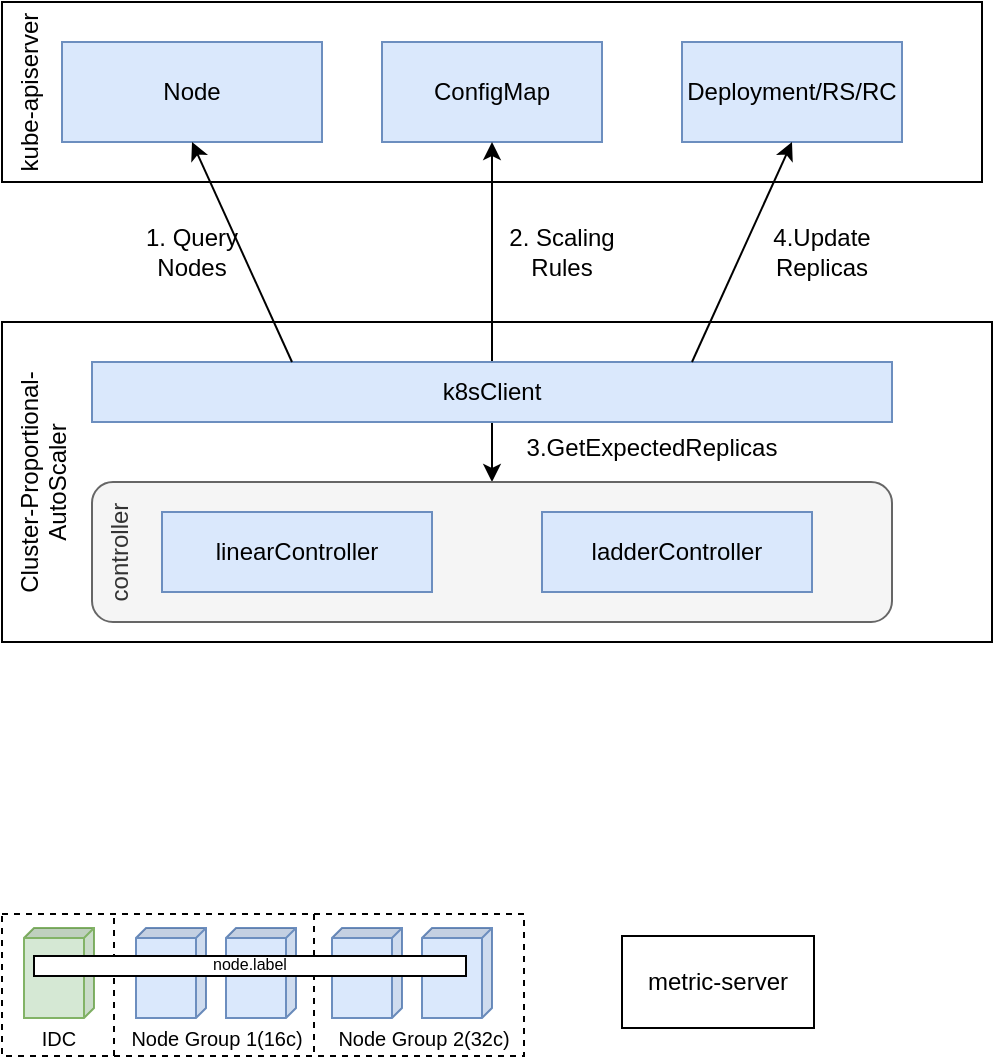 <mxfile version="24.7.16">
  <diagram name="第 1 页" id="F5VYigaGw1SXEJX05_Oq">
    <mxGraphModel dx="766" dy="365" grid="0" gridSize="10" guides="1" tooltips="1" connect="1" arrows="1" fold="1" page="1" pageScale="1" pageWidth="827" pageHeight="1169" math="0" shadow="0">
      <root>
        <mxCell id="0" />
        <mxCell id="1" parent="0" />
        <mxCell id="aSUJhLrz8YBLQvyZwgPZ-1" value="kube-apiserver" style="rounded=0;whiteSpace=wrap;html=1;horizontal=0;verticalAlign=top;" parent="1" vertex="1">
          <mxGeometry x="120" y="240" width="490" height="90" as="geometry" />
        </mxCell>
        <mxCell id="aSUJhLrz8YBLQvyZwgPZ-2" value="ConfigMap" style="rounded=0;whiteSpace=wrap;html=1;fillColor=#dae8fc;strokeColor=#6c8ebf;" parent="1" vertex="1">
          <mxGeometry x="310" y="260" width="110" height="50" as="geometry" />
        </mxCell>
        <mxCell id="aSUJhLrz8YBLQvyZwgPZ-3" value="Node" style="rounded=0;whiteSpace=wrap;html=1;fillColor=#dae8fc;strokeColor=#6c8ebf;" parent="1" vertex="1">
          <mxGeometry x="150" y="260" width="130" height="50" as="geometry" />
        </mxCell>
        <mxCell id="aSUJhLrz8YBLQvyZwgPZ-4" value="Deployment/RS/RC" style="rounded=0;whiteSpace=wrap;html=1;fillColor=#dae8fc;strokeColor=#6c8ebf;" parent="1" vertex="1">
          <mxGeometry x="460" y="260" width="110" height="50" as="geometry" />
        </mxCell>
        <mxCell id="aSUJhLrz8YBLQvyZwgPZ-5" value="Cluster-Proportional-AutoScaler" style="rounded=1;whiteSpace=wrap;html=1;horizontal=0;verticalAlign=top;arcSize=0;" parent="1" vertex="1">
          <mxGeometry x="120" y="400" width="495" height="160" as="geometry" />
        </mxCell>
        <mxCell id="aSUJhLrz8YBLQvyZwgPZ-7" value="1. Query Nodes" style="text;html=1;align=center;verticalAlign=middle;whiteSpace=wrap;rounded=0;" parent="1" vertex="1">
          <mxGeometry x="190" y="350" width="50" height="30" as="geometry" />
        </mxCell>
        <mxCell id="aSUJhLrz8YBLQvyZwgPZ-8" value="" style="rounded=0;orthogonalLoop=1;jettySize=auto;html=1;entryX=0.5;entryY=1;entryDx=0;entryDy=0;exitX=0.5;exitY=0;exitDx=0;exitDy=0;" parent="1" source="aSUJhLrz8YBLQvyZwgPZ-10" target="aSUJhLrz8YBLQvyZwgPZ-2" edge="1">
          <mxGeometry relative="1" as="geometry">
            <mxPoint x="260" y="410" as="sourcePoint" />
            <mxPoint x="225" y="320" as="targetPoint" />
          </mxGeometry>
        </mxCell>
        <mxCell id="aSUJhLrz8YBLQvyZwgPZ-9" value="2. Scaling Rules" style="text;html=1;align=center;verticalAlign=middle;whiteSpace=wrap;rounded=0;" parent="1" vertex="1">
          <mxGeometry x="365" y="350" width="70" height="30" as="geometry" />
        </mxCell>
        <mxCell id="aSUJhLrz8YBLQvyZwgPZ-20" value="" style="rounded=0;orthogonalLoop=1;jettySize=auto;html=1;entryX=0.5;entryY=0;entryDx=0;entryDy=0;" parent="1" source="aSUJhLrz8YBLQvyZwgPZ-10" target="aSUJhLrz8YBLQvyZwgPZ-14" edge="1">
          <mxGeometry relative="1" as="geometry" />
        </mxCell>
        <mxCell id="aSUJhLrz8YBLQvyZwgPZ-10" value="k8sC&lt;span style=&quot;background-color: initial;&quot;&gt;lient&lt;/span&gt;" style="rounded=0;whiteSpace=wrap;html=1;fillColor=#dae8fc;strokeColor=#6c8ebf;" parent="1" vertex="1">
          <mxGeometry x="165" y="420" width="400" height="30" as="geometry" />
        </mxCell>
        <mxCell id="aSUJhLrz8YBLQvyZwgPZ-6" value="" style="rounded=0;orthogonalLoop=1;jettySize=auto;html=1;entryX=0.5;entryY=1;entryDx=0;entryDy=0;exitX=0.25;exitY=0;exitDx=0;exitDy=0;" parent="1" source="aSUJhLrz8YBLQvyZwgPZ-10" target="aSUJhLrz8YBLQvyZwgPZ-3" edge="1">
          <mxGeometry relative="1" as="geometry" />
        </mxCell>
        <mxCell id="aSUJhLrz8YBLQvyZwgPZ-14" value="controller" style="rounded=1;whiteSpace=wrap;html=1;horizontal=0;verticalAlign=top;fillColor=#f5f5f5;fontColor=#333333;strokeColor=#666666;" parent="1" vertex="1">
          <mxGeometry x="165" y="480" width="400" height="70" as="geometry" />
        </mxCell>
        <mxCell id="aSUJhLrz8YBLQvyZwgPZ-11" value="linearController" style="rounded=0;whiteSpace=wrap;html=1;fillColor=#dae8fc;strokeColor=#6c8ebf;" parent="1" vertex="1">
          <mxGeometry x="200" y="495" width="135" height="40" as="geometry" />
        </mxCell>
        <mxCell id="aSUJhLrz8YBLQvyZwgPZ-12" value="ladderController" style="rounded=0;whiteSpace=wrap;html=1;fillColor=#dae8fc;strokeColor=#6c8ebf;" parent="1" vertex="1">
          <mxGeometry x="390" y="495" width="135" height="40" as="geometry" />
        </mxCell>
        <mxCell id="aSUJhLrz8YBLQvyZwgPZ-16" value="" style="rounded=0;orthogonalLoop=1;jettySize=auto;html=1;entryX=0.5;entryY=1;entryDx=0;entryDy=0;exitX=0.75;exitY=0;exitDx=0;exitDy=0;" parent="1" source="aSUJhLrz8YBLQvyZwgPZ-10" target="aSUJhLrz8YBLQvyZwgPZ-4" edge="1">
          <mxGeometry relative="1" as="geometry">
            <mxPoint x="250" y="430" as="sourcePoint" />
            <mxPoint x="375" y="320" as="targetPoint" />
          </mxGeometry>
        </mxCell>
        <mxCell id="aSUJhLrz8YBLQvyZwgPZ-18" value="3.GetExpectedReplicas" style="text;html=1;align=center;verticalAlign=middle;whiteSpace=wrap;rounded=0;" parent="1" vertex="1">
          <mxGeometry x="365" y="450" width="160" height="25" as="geometry" />
        </mxCell>
        <mxCell id="aSUJhLrz8YBLQvyZwgPZ-21" value="4.Update&lt;div&gt;Replicas&lt;/div&gt;" style="text;html=1;align=center;verticalAlign=middle;whiteSpace=wrap;rounded=0;" parent="1" vertex="1">
          <mxGeometry x="490" y="352.5" width="80" height="25" as="geometry" />
        </mxCell>
        <mxCell id="EStw5bXizqeQKJaaaStb-7" value="" style="group" vertex="1" connectable="0" parent="1">
          <mxGeometry x="120" y="696" width="261" height="71" as="geometry" />
        </mxCell>
        <mxCell id="EStw5bXizqeQKJaaaStb-8" value="" style="rounded=0;whiteSpace=wrap;html=1;dashed=1;" vertex="1" parent="EStw5bXizqeQKJaaaStb-7">
          <mxGeometry width="261" height="71" as="geometry" />
        </mxCell>
        <mxCell id="EStw5bXizqeQKJaaaStb-9" value="" style="shape=cube;whiteSpace=wrap;html=1;boundedLbl=1;backgroundOutline=1;darkOpacity=0.05;darkOpacity2=0.1;size=5;rotation=90;fillColor=#d5e8d4;strokeColor=#82b366;" vertex="1" parent="EStw5bXizqeQKJaaaStb-7">
          <mxGeometry x="6" y="12" width="45" height="35" as="geometry" />
        </mxCell>
        <mxCell id="EStw5bXizqeQKJaaaStb-10" value="" style="shape=cube;whiteSpace=wrap;html=1;boundedLbl=1;backgroundOutline=1;darkOpacity=0.05;darkOpacity2=0.1;size=5;rotation=90;fillColor=#dae8fc;strokeColor=#6c8ebf;" vertex="1" parent="EStw5bXizqeQKJaaaStb-7">
          <mxGeometry x="62" y="12" width="45" height="35" as="geometry" />
        </mxCell>
        <mxCell id="EStw5bXizqeQKJaaaStb-11" value="" style="shape=cube;whiteSpace=wrap;html=1;boundedLbl=1;backgroundOutline=1;darkOpacity=0.05;darkOpacity2=0.1;size=5;rotation=90;fillColor=#dae8fc;strokeColor=#6c8ebf;" vertex="1" parent="EStw5bXizqeQKJaaaStb-7">
          <mxGeometry x="160" y="12" width="45" height="35" as="geometry" />
        </mxCell>
        <mxCell id="EStw5bXizqeQKJaaaStb-12" value="" style="endArrow=none;html=1;rounded=0;entryX=0.25;entryY=0;entryDx=0;entryDy=0;exitX=0.25;exitY=1;exitDx=0;exitDy=0;dashed=1;" edge="1" parent="EStw5bXizqeQKJaaaStb-7">
          <mxGeometry width="50" height="50" relative="1" as="geometry">
            <mxPoint x="56.0" y="71" as="sourcePoint" />
            <mxPoint x="56" as="targetPoint" />
          </mxGeometry>
        </mxCell>
        <mxCell id="EStw5bXizqeQKJaaaStb-13" value="" style="shape=cube;whiteSpace=wrap;html=1;boundedLbl=1;backgroundOutline=1;darkOpacity=0.05;darkOpacity2=0.1;size=5;rotation=90;fillColor=#dae8fc;strokeColor=#6c8ebf;" vertex="1" parent="EStw5bXizqeQKJaaaStb-7">
          <mxGeometry x="107" y="12" width="45" height="35" as="geometry" />
        </mxCell>
        <mxCell id="EStw5bXizqeQKJaaaStb-18" value="&lt;font style=&quot;font-size: 10px;&quot;&gt;IDC&lt;/font&gt;" style="text;html=1;align=center;verticalAlign=middle;whiteSpace=wrap;rounded=0;" vertex="1" parent="EStw5bXizqeQKJaaaStb-7">
          <mxGeometry x="10" y="54" width="37" height="16" as="geometry" />
        </mxCell>
        <mxCell id="EStw5bXizqeQKJaaaStb-19" value="" style="endArrow=none;html=1;rounded=0;entryX=0.25;entryY=0;entryDx=0;entryDy=0;exitX=0.25;exitY=1;exitDx=0;exitDy=0;dashed=1;" edge="1" parent="EStw5bXizqeQKJaaaStb-7">
          <mxGeometry width="50" height="50" relative="1" as="geometry">
            <mxPoint x="156" y="69" as="sourcePoint" />
            <mxPoint x="156" y="-2" as="targetPoint" />
          </mxGeometry>
        </mxCell>
        <mxCell id="EStw5bXizqeQKJaaaStb-20" value="" style="shape=cube;whiteSpace=wrap;html=1;boundedLbl=1;backgroundOutline=1;darkOpacity=0.05;darkOpacity2=0.1;size=5;rotation=90;fillColor=#dae8fc;strokeColor=#6c8ebf;" vertex="1" parent="EStw5bXizqeQKJaaaStb-7">
          <mxGeometry x="205" y="12" width="45" height="35" as="geometry" />
        </mxCell>
        <mxCell id="EStw5bXizqeQKJaaaStb-21" value="&lt;font style=&quot;font-size: 10px;&quot;&gt;Node Group 1(16c)&lt;/font&gt;" style="text;html=1;align=center;verticalAlign=middle;whiteSpace=wrap;rounded=0;" vertex="1" parent="EStw5bXizqeQKJaaaStb-7">
          <mxGeometry x="60" y="54" width="95" height="16" as="geometry" />
        </mxCell>
        <mxCell id="EStw5bXizqeQKJaaaStb-23" value="&lt;font style=&quot;font-size: 10px;&quot;&gt;Node Group 2(32c)&lt;/font&gt;" style="text;html=1;align=center;verticalAlign=middle;whiteSpace=wrap;rounded=0;" vertex="1" parent="EStw5bXizqeQKJaaaStb-7">
          <mxGeometry x="167" y="54" width="88" height="16" as="geometry" />
        </mxCell>
        <mxCell id="EStw5bXizqeQKJaaaStb-24" value="&lt;font style=&quot;font-size: 8px;&quot;&gt;node.label&lt;/font&gt;" style="rounded=0;whiteSpace=wrap;html=1;fontSize=8;verticalAlign=middle;horizontal=1;spacingTop=-2;" vertex="1" parent="EStw5bXizqeQKJaaaStb-7">
          <mxGeometry x="16" y="21" width="216" height="10" as="geometry" />
        </mxCell>
        <mxCell id="EStw5bXizqeQKJaaaStb-27" value="metric-server" style="rounded=0;whiteSpace=wrap;html=1;" vertex="1" parent="1">
          <mxGeometry x="430" y="707" width="96" height="46" as="geometry" />
        </mxCell>
      </root>
    </mxGraphModel>
  </diagram>
</mxfile>
